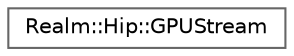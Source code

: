 digraph "Graphical Class Hierarchy"
{
 // LATEX_PDF_SIZE
  bgcolor="transparent";
  edge [fontname=Helvetica,fontsize=10,labelfontname=Helvetica,labelfontsize=10];
  node [fontname=Helvetica,fontsize=10,shape=box,height=0.2,width=0.4];
  rankdir="LR";
  Node0 [id="Node000000",label="Realm::Hip::GPUStream",height=0.2,width=0.4,color="grey40", fillcolor="white", style="filled",URL="$classRealm_1_1Hip_1_1GPUStream.html",tooltip=" "];
}
